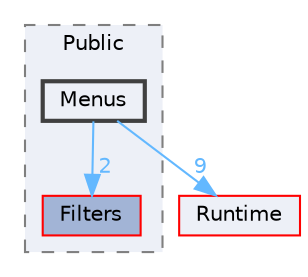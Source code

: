 digraph "Menus"
{
 // INTERACTIVE_SVG=YES
 // LATEX_PDF_SIZE
  bgcolor="transparent";
  edge [fontname=Helvetica,fontsize=10,labelfontname=Helvetica,labelfontsize=10];
  node [fontname=Helvetica,fontsize=10,shape=box,height=0.2,width=0.4];
  compound=true
  subgraph clusterdir_beb735c3c183cccda32b4f16458f8e93 {
    graph [ bgcolor="#edf0f7", pencolor="grey50", label="Public", fontname=Helvetica,fontsize=10 style="filled,dashed", URL="dir_beb735c3c183cccda32b4f16458f8e93.html",tooltip=""]
  dir_efc45252c6c6567b796773e1bf52b734 [label="Filters", fillcolor="#a2b4d6", color="red", style="filled", URL="dir_efc45252c6c6567b796773e1bf52b734.html",tooltip=""];
  dir_9e49bb5fb0a7c7a1400f17e06cf77dd4 [label="Menus", fillcolor="#edf0f7", color="grey25", style="filled,bold", URL="dir_9e49bb5fb0a7c7a1400f17e06cf77dd4.html",tooltip=""];
  }
  dir_7536b172fbd480bfd146a1b1acd6856b [label="Runtime", fillcolor="#edf0f7", color="red", style="filled", URL="dir_7536b172fbd480bfd146a1b1acd6856b.html",tooltip=""];
  dir_9e49bb5fb0a7c7a1400f17e06cf77dd4->dir_7536b172fbd480bfd146a1b1acd6856b [headlabel="9", labeldistance=1.5 headhref="dir_000622_000984.html" href="dir_000622_000984.html" color="steelblue1" fontcolor="steelblue1"];
  dir_9e49bb5fb0a7c7a1400f17e06cf77dd4->dir_efc45252c6c6567b796773e1bf52b734 [headlabel="2", labeldistance=1.5 headhref="dir_000622_000402.html" href="dir_000622_000402.html" color="steelblue1" fontcolor="steelblue1"];
}
